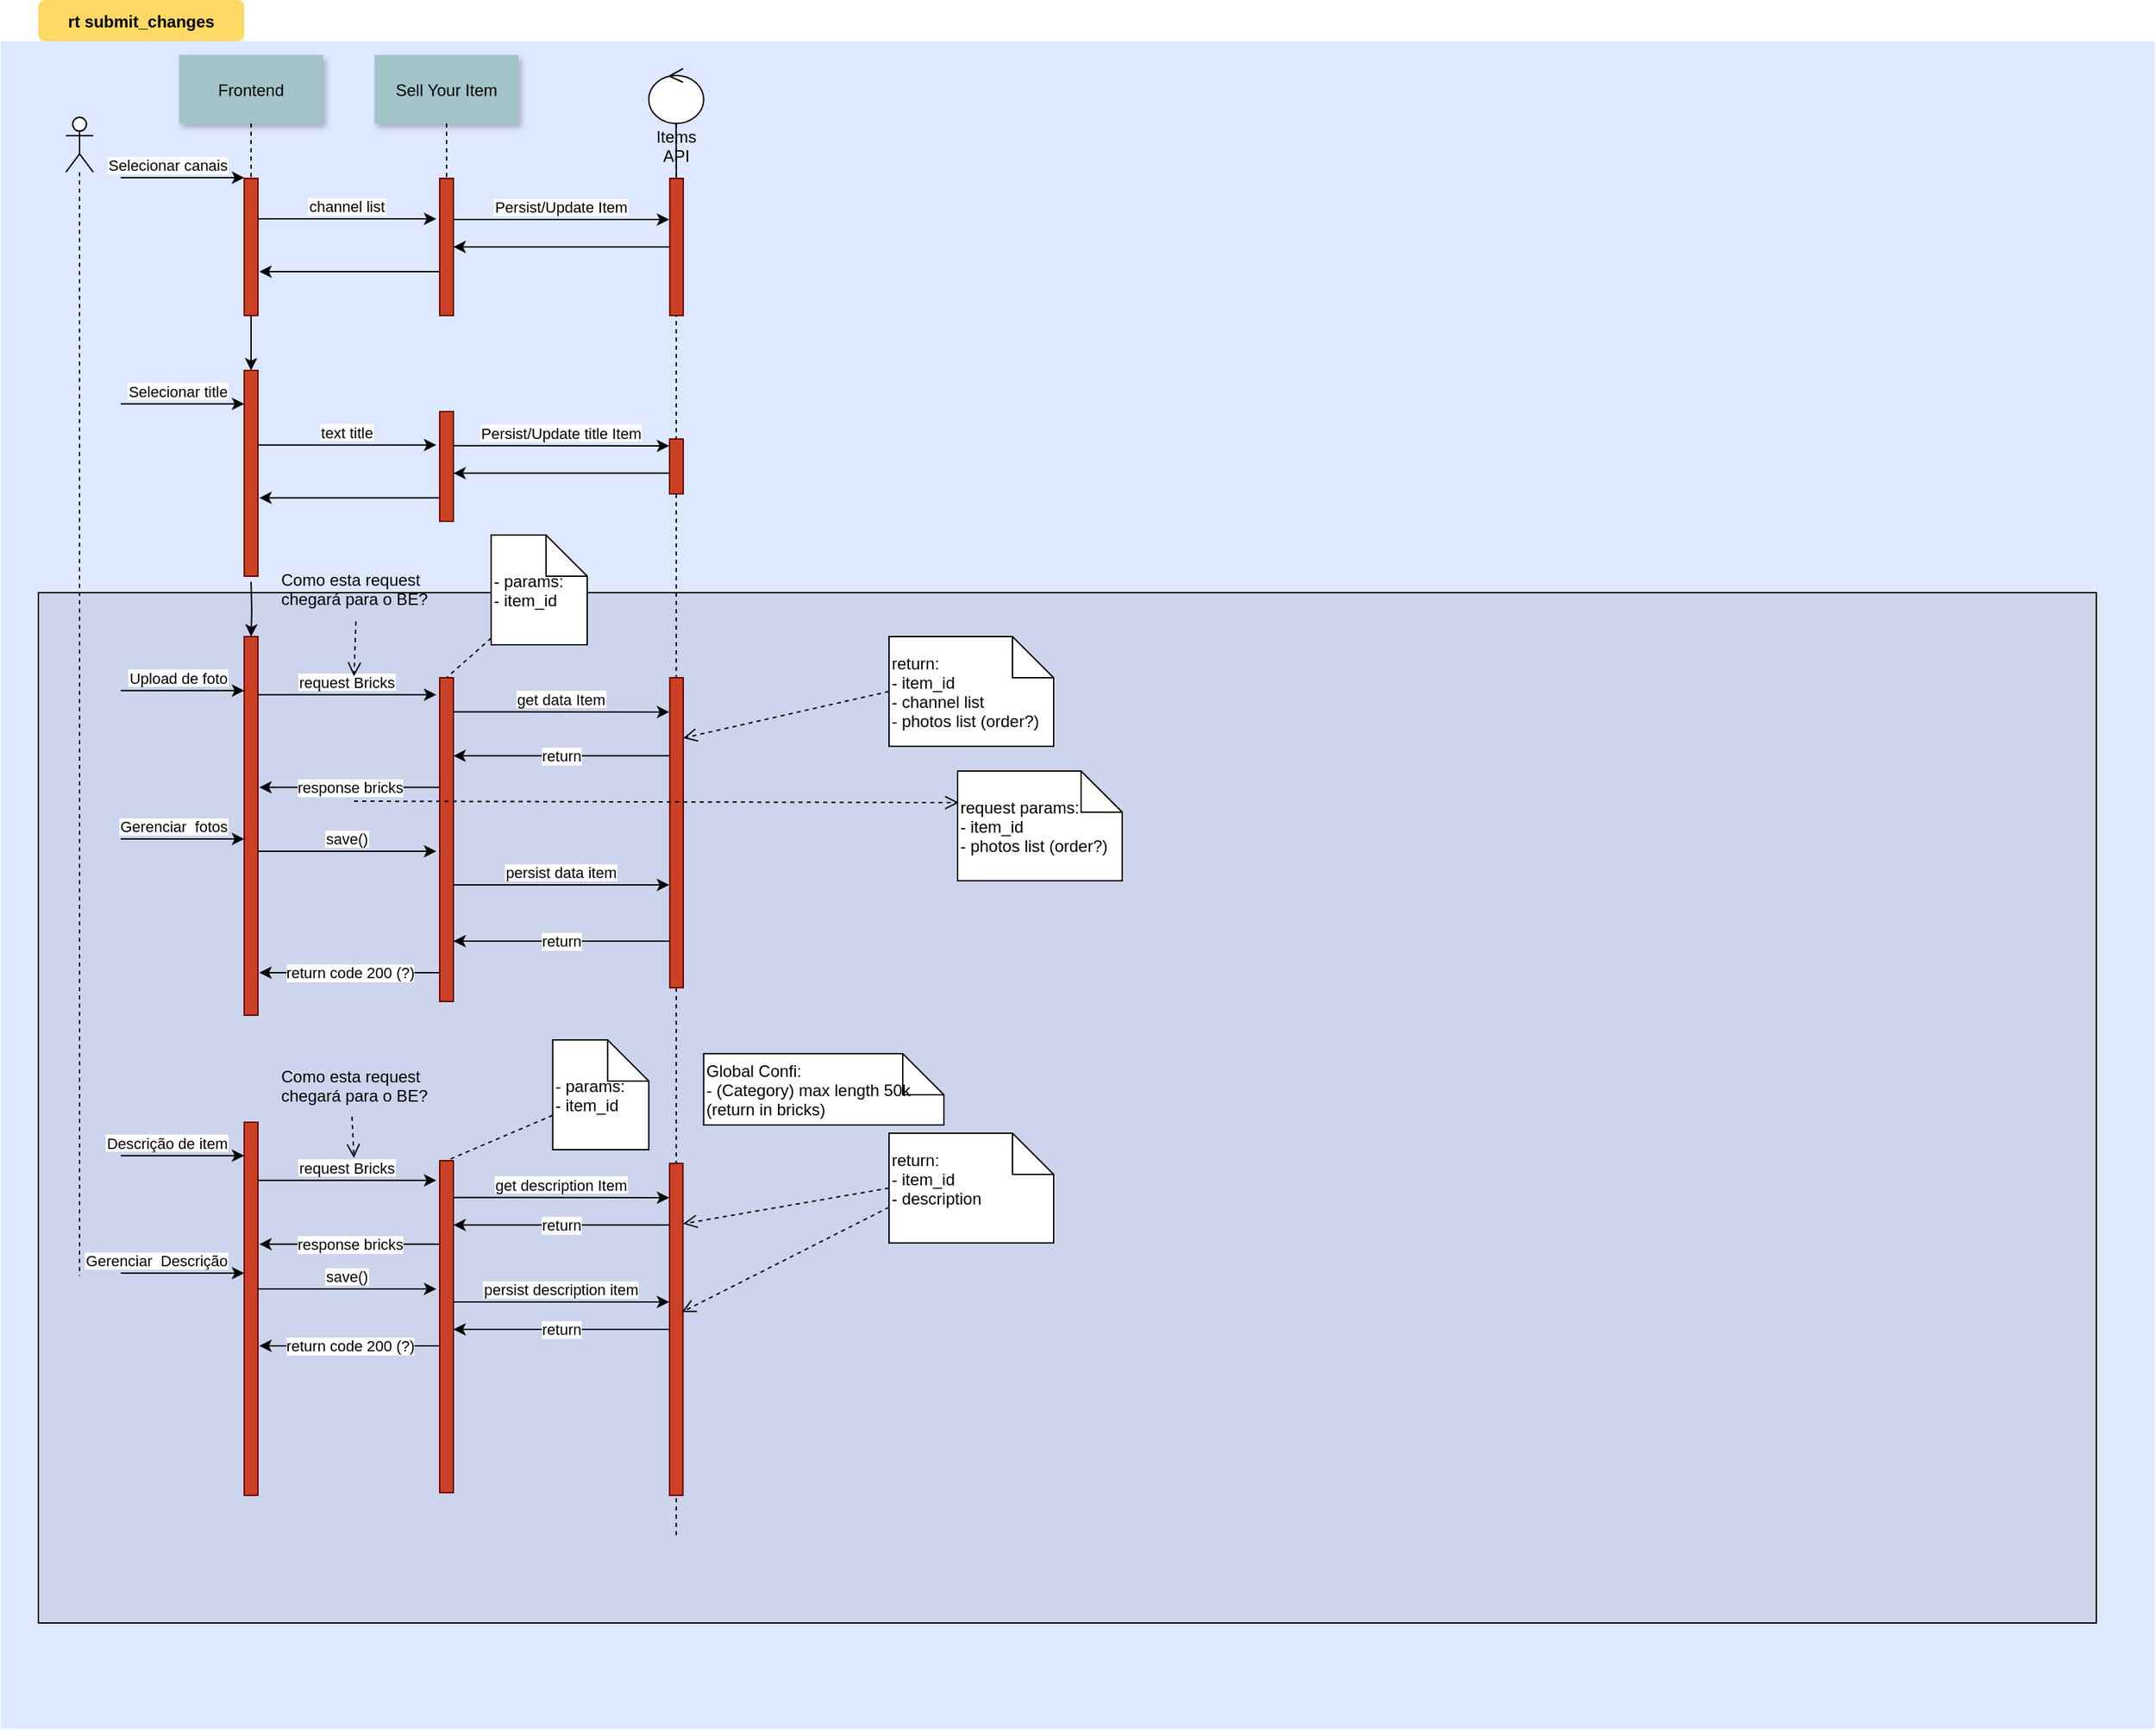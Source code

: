 <mxfile version="20.5.3" type="github">
  <diagram name="Page-1" id="9361dd3d-8414-5efd-6122-117bd74ce7a7">
    <mxGraphModel dx="1042" dy="681" grid="1" gridSize="10" guides="1" tooltips="1" connect="1" arrows="1" fold="1" page="0" pageScale="1.5" pageWidth="826" pageHeight="1169" background="none" math="0" shadow="0">
      <root>
        <mxCell id="0" />
        <mxCell id="1" parent="0" />
        <mxCell id="69" value="" style="fillColor=#DEE8FF;strokeColor=none" parent="1" vertex="1">
          <mxGeometry x="22.5" y="50" width="1570" height="1230" as="geometry" />
        </mxCell>
        <mxCell id="20" value="" style="fillColor=#CCD5EB" parent="1" vertex="1">
          <mxGeometry x="50" y="452" width="1500" height="751" as="geometry" />
        </mxCell>
        <mxCell id="QTGd4cIYFPN5efrZr3Zm-125" style="edgeStyle=orthogonalEdgeStyle;rounded=0;orthogonalLoop=1;jettySize=auto;html=1;" parent="1" source="2" target="QTGd4cIYFPN5efrZr3Zm-100" edge="1">
          <mxGeometry relative="1" as="geometry" />
        </mxCell>
        <mxCell id="2" value="" style="fillColor=#CC4125;strokeColor=#660000" parent="1" vertex="1">
          <mxGeometry x="200" y="150" width="10" height="100" as="geometry" />
        </mxCell>
        <mxCell id="3" value="Selecionar canais" style="edgeStyle=none;verticalLabelPosition=top;verticalAlign=bottom;labelPosition=left;align=right" parent="1" edge="1">
          <mxGeometry width="100" height="100" as="geometry">
            <mxPoint x="110" y="149.5" as="sourcePoint" />
            <mxPoint x="200" y="149.5" as="targetPoint" />
            <mxPoint x="35" as="offset" />
          </mxGeometry>
        </mxCell>
        <mxCell id="4" value="Frontend" style="shadow=1;fillColor=#A2C4C9;strokeColor=none" parent="1" vertex="1">
          <mxGeometry x="152.5" y="60" width="105" height="50" as="geometry" />
        </mxCell>
        <mxCell id="QTGd4cIYFPN5efrZr3Zm-106" style="edgeStyle=orthogonalEdgeStyle;rounded=0;orthogonalLoop=1;jettySize=auto;html=1;entryX=1.1;entryY=0.68;entryDx=0;entryDy=0;exitX=-0.05;exitY=0.68;exitDx=0;exitDy=0;exitPerimeter=0;entryPerimeter=0;" parent="1" source="6" target="2" edge="1">
          <mxGeometry relative="1" as="geometry" />
        </mxCell>
        <mxCell id="6" value="" style="fillColor=#CC4125;strokeColor=#660000" parent="1" vertex="1">
          <mxGeometry x="342.5" y="150" width="10" height="100" as="geometry" />
        </mxCell>
        <mxCell id="7" value="Sell Your Item" style="shadow=1;fillColor=#A2C4C9;strokeColor=none" parent="1" vertex="1">
          <mxGeometry x="295" y="60" width="105" height="50" as="geometry" />
        </mxCell>
        <mxCell id="8" value="" style="edgeStyle=none;endArrow=none;dashed=1" parent="1" source="7" target="6" edge="1">
          <mxGeometry x="272.335" y="165" width="100" height="100" as="geometry">
            <mxPoint x="347.259" y="110" as="sourcePoint" />
            <mxPoint x="347.576" y="165" as="targetPoint" />
          </mxGeometry>
        </mxCell>
        <mxCell id="9" value="channel list" style="edgeStyle=none;verticalLabelPosition=top;verticalAlign=bottom" parent="1" edge="1">
          <mxGeometry x="220" y="92" width="100" height="100" as="geometry">
            <mxPoint x="210" y="179.5" as="sourcePoint" />
            <mxPoint x="340" y="179.5" as="targetPoint" />
          </mxGeometry>
        </mxCell>
        <mxCell id="16" value="" style="edgeStyle=none;endArrow=none" parent="1" target="17" edge="1">
          <mxGeometry x="437.043" y="270" width="100" height="100" as="geometry">
            <mxPoint x="514.807" y="110" as="sourcePoint" />
            <mxPoint x="514.543" y="240.0" as="targetPoint" />
          </mxGeometry>
        </mxCell>
        <mxCell id="QTGd4cIYFPN5efrZr3Zm-90" style="edgeStyle=orthogonalEdgeStyle;rounded=0;orthogonalLoop=1;jettySize=auto;html=1;entryX=1;entryY=0.5;entryDx=0;entryDy=0;" parent="1" source="17" target="6" edge="1">
          <mxGeometry relative="1" as="geometry" />
        </mxCell>
        <mxCell id="19" value="Persist/Update Item" style="edgeStyle=elbowEdgeStyle;elbow=vertical;verticalLabelPosition=top;verticalAlign=bottom" parent="1" edge="1">
          <mxGeometry x="350" y="218" width="100" height="100" as="geometry">
            <mxPoint x="352.5" y="180" as="sourcePoint" />
            <mxPoint x="509.784" y="180" as="targetPoint" />
          </mxGeometry>
        </mxCell>
        <mxCell id="33" value="" style="edgeStyle=elbowEdgeStyle;elbow=horizontal;endArrow=none;dashed=1" parent="1" source="4" target="2" edge="1">
          <mxGeometry x="230.0" y="310" width="100" height="100" as="geometry">
            <mxPoint x="230.0" y="410" as="sourcePoint" />
            <mxPoint x="330" y="310" as="targetPoint" />
          </mxGeometry>
        </mxCell>
        <mxCell id="40" value="- params:&#xa;- item_id" style="shape=note;align=left" parent="1" vertex="1">
          <mxGeometry x="380" y="410" width="70.03" height="80" as="geometry" />
        </mxCell>
        <mxCell id="41" value="" style="edgeStyle=none;endArrow=none;dashed=1;entryX=0.5;entryY=0;entryDx=0;entryDy=0;" parent="1" target="QTGd4cIYFPN5efrZr3Zm-113" edge="1">
          <mxGeometry x="1030" y="184" width="100" height="100" as="geometry">
            <mxPoint x="380" y="485.118" as="sourcePoint" />
            <mxPoint x="1130" y="184" as="targetPoint" />
          </mxGeometry>
        </mxCell>
        <mxCell id="71" value="rt submit_changes" style="rounded=1;fontStyle=1;fillColor=#FFD966;strokeColor=none" parent="1" vertex="1">
          <mxGeometry x="50" y="20" width="150" height="30" as="geometry" />
        </mxCell>
        <mxCell id="QTGd4cIYFPN5efrZr3Zm-89" value="" style="shape=umlLifeline;participant=umlActor;perimeter=lifelinePerimeter;whiteSpace=wrap;html=1;container=1;collapsible=0;recursiveResize=0;verticalAlign=top;spacingTop=36;outlineConnect=0;" parent="1" vertex="1">
          <mxGeometry x="70" y="105.56" width="20" height="844.44" as="geometry" />
        </mxCell>
        <mxCell id="QTGd4cIYFPN5efrZr3Zm-126" style="edgeStyle=orthogonalEdgeStyle;rounded=0;orthogonalLoop=1;jettySize=auto;html=1;entryX=0.5;entryY=0;entryDx=0;entryDy=0;" parent="1" target="QTGd4cIYFPN5efrZr3Zm-112" edge="1">
          <mxGeometry relative="1" as="geometry">
            <mxPoint x="205" y="444" as="sourcePoint" />
          </mxGeometry>
        </mxCell>
        <mxCell id="QTGd4cIYFPN5efrZr3Zm-100" value="" style="fillColor=#CC4125;strokeColor=#660000" parent="1" vertex="1">
          <mxGeometry x="200" y="290" width="10" height="150" as="geometry" />
        </mxCell>
        <mxCell id="QTGd4cIYFPN5efrZr3Zm-101" value="" style="fillColor=#CC4125;strokeColor=#660000" parent="1" vertex="1">
          <mxGeometry x="342.5" y="320" width="10" height="80" as="geometry" />
        </mxCell>
        <mxCell id="QTGd4cIYFPN5efrZr3Zm-107" value="Selecionar title" style="edgeStyle=none;verticalLabelPosition=top;verticalAlign=bottom;labelPosition=left;align=right" parent="1" edge="1">
          <mxGeometry y="164.89" width="100" height="100" as="geometry">
            <mxPoint x="110" y="314.39" as="sourcePoint" />
            <mxPoint x="200" y="314.39" as="targetPoint" />
            <mxPoint x="35" as="offset" />
          </mxGeometry>
        </mxCell>
        <mxCell id="QTGd4cIYFPN5efrZr3Zm-108" style="edgeStyle=orthogonalEdgeStyle;rounded=0;orthogonalLoop=1;jettySize=auto;html=1;entryX=1.1;entryY=0.68;entryDx=0;entryDy=0;exitX=-0.05;exitY=0.68;exitDx=0;exitDy=0;exitPerimeter=0;entryPerimeter=0;" parent="1" edge="1">
          <mxGeometry relative="1" as="geometry">
            <mxPoint x="342" y="382.89" as="sourcePoint" />
            <mxPoint x="211" y="382.89" as="targetPoint" />
          </mxGeometry>
        </mxCell>
        <mxCell id="QTGd4cIYFPN5efrZr3Zm-109" value="text title" style="edgeStyle=none;verticalLabelPosition=top;verticalAlign=bottom" parent="1" edge="1">
          <mxGeometry x="220" y="256.89" width="100" height="100" as="geometry">
            <mxPoint x="210" y="344.39" as="sourcePoint" />
            <mxPoint x="340" y="344.39" as="targetPoint" />
          </mxGeometry>
        </mxCell>
        <mxCell id="QTGd4cIYFPN5efrZr3Zm-110" style="edgeStyle=orthogonalEdgeStyle;rounded=0;orthogonalLoop=1;jettySize=auto;html=1;entryX=1;entryY=0.5;entryDx=0;entryDy=0;" parent="1" edge="1">
          <mxGeometry relative="1" as="geometry">
            <mxPoint x="510" y="364.89" as="sourcePoint" />
            <mxPoint x="352.5" y="364.89" as="targetPoint" />
          </mxGeometry>
        </mxCell>
        <mxCell id="QTGd4cIYFPN5efrZr3Zm-111" value="Persist/Update title Item" style="edgeStyle=elbowEdgeStyle;elbow=vertical;verticalLabelPosition=top;verticalAlign=bottom" parent="1" edge="1">
          <mxGeometry x="350" y="382.89" width="100" height="100" as="geometry">
            <mxPoint x="352.5" y="344.89" as="sourcePoint" />
            <mxPoint x="509.784" y="344.89" as="targetPoint" />
          </mxGeometry>
        </mxCell>
        <mxCell id="QTGd4cIYFPN5efrZr3Zm-112" value="" style="fillColor=#CC4125;strokeColor=#660000" parent="1" vertex="1">
          <mxGeometry x="200" y="484" width="10" height="276" as="geometry" />
        </mxCell>
        <mxCell id="QTGd4cIYFPN5efrZr3Zm-113" value="" style="fillColor=#CC4125;strokeColor=#660000" parent="1" vertex="1">
          <mxGeometry x="342.5" y="514" width="10" height="236" as="geometry" />
        </mxCell>
        <mxCell id="QTGd4cIYFPN5efrZr3Zm-115" value="Upload de foto" style="edgeStyle=none;verticalLabelPosition=top;verticalAlign=bottom;labelPosition=left;align=right" parent="1" edge="1">
          <mxGeometry y="373.89" width="100" height="100" as="geometry">
            <mxPoint x="110" y="523.39" as="sourcePoint" />
            <mxPoint x="200" y="523.39" as="targetPoint" />
            <mxPoint x="35" as="offset" />
          </mxGeometry>
        </mxCell>
        <mxCell id="QTGd4cIYFPN5efrZr3Zm-116" value="response bricks" style="edgeStyle=orthogonalEdgeStyle;rounded=0;orthogonalLoop=1;jettySize=auto;html=1;entryX=1.1;entryY=0.68;entryDx=0;entryDy=0;exitX=-0.05;exitY=0.68;exitDx=0;exitDy=0;exitPerimeter=0;entryPerimeter=0;" parent="1" edge="1">
          <mxGeometry relative="1" as="geometry">
            <mxPoint x="342" y="593.89" as="sourcePoint" />
            <mxPoint x="211" y="593.89" as="targetPoint" />
          </mxGeometry>
        </mxCell>
        <mxCell id="QTGd4cIYFPN5efrZr3Zm-117" value="request Bricks" style="edgeStyle=none;verticalLabelPosition=top;verticalAlign=bottom" parent="1" edge="1">
          <mxGeometry x="220" y="438.89" width="100" height="100" as="geometry">
            <mxPoint x="210" y="526.39" as="sourcePoint" />
            <mxPoint x="340" y="526.39" as="targetPoint" />
          </mxGeometry>
        </mxCell>
        <mxCell id="QTGd4cIYFPN5efrZr3Zm-118" value="return" style="edgeStyle=orthogonalEdgeStyle;rounded=0;orthogonalLoop=1;jettySize=auto;html=1;entryX=1;entryY=0.5;entryDx=0;entryDy=0;" parent="1" edge="1">
          <mxGeometry relative="1" as="geometry">
            <mxPoint x="510" y="570.89" as="sourcePoint" />
            <mxPoint x="352.5" y="570.89" as="targetPoint" />
          </mxGeometry>
        </mxCell>
        <mxCell id="QTGd4cIYFPN5efrZr3Zm-119" value="get data Item" style="edgeStyle=elbowEdgeStyle;elbow=vertical;verticalLabelPosition=top;verticalAlign=bottom" parent="1" edge="1">
          <mxGeometry x="350" y="576.89" width="100" height="100" as="geometry">
            <mxPoint x="352.5" y="538.89" as="sourcePoint" />
            <mxPoint x="509.784" y="538.89" as="targetPoint" />
          </mxGeometry>
        </mxCell>
        <mxCell id="QTGd4cIYFPN5efrZr3Zm-123" value="return:&#xa;- item_id&#xa;- channel list&#xa;- photos list (order?)" style="shape=note;align=left" parent="1" vertex="1">
          <mxGeometry x="670" y="484" width="120" height="80" as="geometry" />
        </mxCell>
        <mxCell id="QTGd4cIYFPN5efrZr3Zm-127" value="&lt;span style=&quot;&quot;&gt;Items API&lt;/span&gt;" style="shape=umlLifeline;participant=umlControl;perimeter=lifelinePerimeter;whiteSpace=wrap;html=1;container=1;collapsible=0;recursiveResize=0;verticalAlign=top;spacingTop=36;outlineConnect=0;" parent="1" vertex="1">
          <mxGeometry x="494.89" y="70" width="40" height="1070" as="geometry" />
        </mxCell>
        <mxCell id="17" value="" style="fillColor=#CC4125;strokeColor=#660000" parent="QTGd4cIYFPN5efrZr3Zm-127" vertex="1">
          <mxGeometry x="15.33" y="80" width="9.78" height="100" as="geometry" />
        </mxCell>
        <mxCell id="QTGd4cIYFPN5efrZr3Zm-102" value="" style="fillColor=#CC4125;strokeColor=#660000" parent="QTGd4cIYFPN5efrZr3Zm-127" vertex="1">
          <mxGeometry x="15.11" y="270" width="10" height="40" as="geometry" />
        </mxCell>
        <mxCell id="QTGd4cIYFPN5efrZr3Zm-114" value="" style="fillColor=#CC4125;strokeColor=#660000" parent="QTGd4cIYFPN5efrZr3Zm-127" vertex="1">
          <mxGeometry x="15.33" y="444" width="9.78" height="226" as="geometry" />
        </mxCell>
        <mxCell id="QTGd4cIYFPN5efrZr3Zm-146" value="" style="fillColor=#CC4125;strokeColor=#660000" parent="QTGd4cIYFPN5efrZr3Zm-127" vertex="1">
          <mxGeometry x="15.11" y="798" width="9.78" height="242" as="geometry" />
        </mxCell>
        <mxCell id="QTGd4cIYFPN5efrZr3Zm-130" value="return code 200 (?)" style="edgeStyle=orthogonalEdgeStyle;rounded=0;orthogonalLoop=1;jettySize=auto;html=1;entryX=1.1;entryY=0.68;entryDx=0;entryDy=0;exitX=-0.05;exitY=0.68;exitDx=0;exitDy=0;exitPerimeter=0;entryPerimeter=0;" parent="1" edge="1">
          <mxGeometry relative="1" as="geometry">
            <mxPoint x="342" y="729.0" as="sourcePoint" />
            <mxPoint x="211" y="729.0" as="targetPoint" />
          </mxGeometry>
        </mxCell>
        <mxCell id="QTGd4cIYFPN5efrZr3Zm-131" value="save()" style="edgeStyle=none;verticalLabelPosition=top;verticalAlign=bottom" parent="1" edge="1">
          <mxGeometry x="220" y="553" width="100" height="100" as="geometry">
            <mxPoint x="210" y="640.5" as="sourcePoint" />
            <mxPoint x="340" y="640.5" as="targetPoint" />
          </mxGeometry>
        </mxCell>
        <mxCell id="QTGd4cIYFPN5efrZr3Zm-132" value="return" style="edgeStyle=orthogonalEdgeStyle;rounded=0;orthogonalLoop=1;jettySize=auto;html=1;entryX=1;entryY=0.5;entryDx=0;entryDy=0;" parent="1" edge="1">
          <mxGeometry relative="1" as="geometry">
            <mxPoint x="510" y="706.0" as="sourcePoint" />
            <mxPoint x="352.5" y="706.0" as="targetPoint" />
          </mxGeometry>
        </mxCell>
        <mxCell id="QTGd4cIYFPN5efrZr3Zm-133" value="persist data item" style="edgeStyle=elbowEdgeStyle;elbow=vertical;verticalLabelPosition=top;verticalAlign=bottom" parent="1" edge="1">
          <mxGeometry x="350" y="703" width="100" height="100" as="geometry">
            <mxPoint x="352.5" y="665.0" as="sourcePoint" />
            <mxPoint x="509.784" y="665.0" as="targetPoint" />
          </mxGeometry>
        </mxCell>
        <mxCell id="QTGd4cIYFPN5efrZr3Zm-134" value="Gerenciar  fotos" style="edgeStyle=none;verticalLabelPosition=top;verticalAlign=bottom;labelPosition=left;align=right" parent="1" edge="1">
          <mxGeometry y="482" width="100" height="100" as="geometry">
            <mxPoint x="110" y="631.5" as="sourcePoint" />
            <mxPoint x="200" y="631.5" as="targetPoint" />
            <mxPoint x="35" as="offset" />
          </mxGeometry>
        </mxCell>
        <mxCell id="QTGd4cIYFPN5efrZr3Zm-135" value="request params:&#xa;- item_id&#xa;- photos list (order?)" style="shape=note;align=left" parent="1" vertex="1">
          <mxGeometry x="720" y="582" width="120" height="80" as="geometry" />
        </mxCell>
        <mxCell id="QTGd4cIYFPN5efrZr3Zm-136" value="" style="html=1;verticalAlign=bottom;endArrow=open;dashed=1;endSize=8;rounded=0;entryX=0.008;entryY=0.288;entryDx=0;entryDy=0;entryPerimeter=0;" parent="1" target="QTGd4cIYFPN5efrZr3Zm-135" edge="1">
          <mxGeometry x="-0.167" y="-27" relative="1" as="geometry">
            <mxPoint x="280" y="604" as="sourcePoint" />
            <mxPoint x="790" y="494" as="targetPoint" />
            <mxPoint as="offset" />
          </mxGeometry>
        </mxCell>
        <mxCell id="QTGd4cIYFPN5efrZr3Zm-137" value="" style="html=1;verticalAlign=bottom;endArrow=open;dashed=1;endSize=8;rounded=0;exitX=0;exitY=0.5;exitDx=0;exitDy=0;exitPerimeter=0;" parent="1" source="QTGd4cIYFPN5efrZr3Zm-123" edge="1">
          <mxGeometry relative="1" as="geometry">
            <mxPoint x="650" y="518" as="sourcePoint" />
            <mxPoint x="520" y="558" as="targetPoint" />
          </mxGeometry>
        </mxCell>
        <mxCell id="QTGd4cIYFPN5efrZr3Zm-138" value="" style="edgeStyle=none;endArrow=none;dashed=1;entryX=0.5;entryY=0;entryDx=0;entryDy=0;" parent="1" source="QTGd4cIYFPN5efrZr3Zm-152" target="QTGd4cIYFPN5efrZr3Zm-140" edge="1">
          <mxGeometry x="1030" y="538" width="100" height="100" as="geometry">
            <mxPoint x="380" y="839.118" as="sourcePoint" />
            <mxPoint x="1130" y="538" as="targetPoint" />
          </mxGeometry>
        </mxCell>
        <mxCell id="QTGd4cIYFPN5efrZr3Zm-139" value="" style="fillColor=#CC4125;strokeColor=#660000" parent="1" vertex="1">
          <mxGeometry x="200" y="838" width="10" height="272" as="geometry" />
        </mxCell>
        <mxCell id="QTGd4cIYFPN5efrZr3Zm-140" value="" style="fillColor=#CC4125;strokeColor=#660000" parent="1" vertex="1">
          <mxGeometry x="342.5" y="866" width="10" height="242" as="geometry" />
        </mxCell>
        <mxCell id="QTGd4cIYFPN5efrZr3Zm-141" value="Descrição de item" style="edgeStyle=none;verticalLabelPosition=top;verticalAlign=bottom;labelPosition=left;align=right" parent="1" edge="1">
          <mxGeometry y="712.89" width="100" height="100" as="geometry">
            <mxPoint x="110" y="862.39" as="sourcePoint" />
            <mxPoint x="200" y="862.39" as="targetPoint" />
            <mxPoint x="35" as="offset" />
          </mxGeometry>
        </mxCell>
        <mxCell id="QTGd4cIYFPN5efrZr3Zm-142" value="response bricks" style="edgeStyle=orthogonalEdgeStyle;rounded=0;orthogonalLoop=1;jettySize=auto;html=1;entryX=1.1;entryY=0.68;entryDx=0;entryDy=0;exitX=-0.05;exitY=0.68;exitDx=0;exitDy=0;exitPerimeter=0;entryPerimeter=0;" parent="1" edge="1">
          <mxGeometry relative="1" as="geometry">
            <mxPoint x="342" y="926.89" as="sourcePoint" />
            <mxPoint x="211" y="926.89" as="targetPoint" />
          </mxGeometry>
        </mxCell>
        <mxCell id="QTGd4cIYFPN5efrZr3Zm-143" value="request Bricks" style="edgeStyle=none;verticalLabelPosition=top;verticalAlign=bottom" parent="1" edge="1">
          <mxGeometry x="220" y="792.89" width="100" height="100" as="geometry">
            <mxPoint x="210" y="880.39" as="sourcePoint" />
            <mxPoint x="340" y="880.39" as="targetPoint" />
          </mxGeometry>
        </mxCell>
        <mxCell id="QTGd4cIYFPN5efrZr3Zm-144" value="return" style="edgeStyle=orthogonalEdgeStyle;rounded=0;orthogonalLoop=1;jettySize=auto;html=1;entryX=1;entryY=0.5;entryDx=0;entryDy=0;" parent="1" edge="1">
          <mxGeometry relative="1" as="geometry">
            <mxPoint x="510" y="912.89" as="sourcePoint" />
            <mxPoint x="352.5" y="912.89" as="targetPoint" />
          </mxGeometry>
        </mxCell>
        <mxCell id="QTGd4cIYFPN5efrZr3Zm-145" value="get description Item" style="edgeStyle=elbowEdgeStyle;elbow=vertical;verticalLabelPosition=top;verticalAlign=bottom" parent="1" edge="1">
          <mxGeometry x="350" y="930.89" width="100" height="100" as="geometry">
            <mxPoint x="352.5" y="892.89" as="sourcePoint" />
            <mxPoint x="509.784" y="892.89" as="targetPoint" />
          </mxGeometry>
        </mxCell>
        <mxCell id="QTGd4cIYFPN5efrZr3Zm-147" value="return code 200 (?)" style="edgeStyle=orthogonalEdgeStyle;rounded=0;orthogonalLoop=1;jettySize=auto;html=1;entryX=1.1;entryY=0.68;entryDx=0;entryDy=0;exitX=-0.05;exitY=0.68;exitDx=0;exitDy=0;exitPerimeter=0;entryPerimeter=0;" parent="1" edge="1">
          <mxGeometry relative="1" as="geometry">
            <mxPoint x="342" y="1001" as="sourcePoint" />
            <mxPoint x="211" y="1001" as="targetPoint" />
          </mxGeometry>
        </mxCell>
        <mxCell id="QTGd4cIYFPN5efrZr3Zm-148" value="save()" style="edgeStyle=none;verticalLabelPosition=top;verticalAlign=bottom" parent="1" edge="1">
          <mxGeometry x="220" y="872" width="100" height="100" as="geometry">
            <mxPoint x="210" y="959.5" as="sourcePoint" />
            <mxPoint x="340" y="959.5" as="targetPoint" />
          </mxGeometry>
        </mxCell>
        <mxCell id="QTGd4cIYFPN5efrZr3Zm-149" value="return" style="edgeStyle=orthogonalEdgeStyle;rounded=0;orthogonalLoop=1;jettySize=auto;html=1;entryX=1;entryY=0.5;entryDx=0;entryDy=0;" parent="1" edge="1">
          <mxGeometry relative="1" as="geometry">
            <mxPoint x="510" y="989" as="sourcePoint" />
            <mxPoint x="352.5" y="989" as="targetPoint" />
          </mxGeometry>
        </mxCell>
        <mxCell id="QTGd4cIYFPN5efrZr3Zm-150" value="persist description item" style="edgeStyle=elbowEdgeStyle;elbow=vertical;verticalLabelPosition=top;verticalAlign=bottom" parent="1" edge="1">
          <mxGeometry x="350" y="1007" width="100" height="100" as="geometry">
            <mxPoint x="352.5" y="969" as="sourcePoint" />
            <mxPoint x="509.784" y="969" as="targetPoint" />
          </mxGeometry>
        </mxCell>
        <mxCell id="QTGd4cIYFPN5efrZr3Zm-151" value="Gerenciar  Descrição" style="edgeStyle=none;verticalLabelPosition=top;verticalAlign=bottom;labelPosition=left;align=right" parent="1" edge="1">
          <mxGeometry y="798.5" width="100" height="100" as="geometry">
            <mxPoint x="110" y="948" as="sourcePoint" />
            <mxPoint x="200" y="948" as="targetPoint" />
            <mxPoint x="35" as="offset" />
          </mxGeometry>
        </mxCell>
        <mxCell id="QTGd4cIYFPN5efrZr3Zm-152" value="- params:&#xa;- item_id" style="shape=note;align=left" parent="1" vertex="1">
          <mxGeometry x="424.86" y="778" width="70.03" height="80" as="geometry" />
        </mxCell>
        <mxCell id="QTGd4cIYFPN5efrZr3Zm-153" value="return:&#xa;- item_id&#xa;- description&#xa;" style="shape=note;align=left" parent="1" vertex="1">
          <mxGeometry x="670" y="846" width="120" height="80" as="geometry" />
        </mxCell>
        <mxCell id="QTGd4cIYFPN5efrZr3Zm-154" value="" style="html=1;verticalAlign=bottom;endArrow=open;dashed=1;endSize=8;rounded=0;exitX=0;exitY=0.5;exitDx=0;exitDy=0;exitPerimeter=0;" parent="1" source="QTGd4cIYFPN5efrZr3Zm-153" edge="1">
          <mxGeometry relative="1" as="geometry">
            <mxPoint x="650" y="872" as="sourcePoint" />
            <mxPoint x="520" y="912" as="targetPoint" />
          </mxGeometry>
        </mxCell>
        <mxCell id="QTGd4cIYFPN5efrZr3Zm-157" value="" style="html=1;verticalAlign=bottom;endArrow=open;dashed=1;endSize=8;rounded=0;exitX=0.857;exitY=1;exitDx=0;exitDy=0;exitPerimeter=0;" parent="1" edge="1">
          <mxGeometry relative="1" as="geometry">
            <mxPoint x="278.56" y="834" as="sourcePoint" />
            <mxPoint x="280" y="864" as="targetPoint" />
          </mxGeometry>
        </mxCell>
        <mxCell id="QTGd4cIYFPN5efrZr3Zm-158" value="Como esta request&#xa;chegará para o BE?" style="text;strokeColor=none;fillColor=none;spacing=4;spacingTop=7;overflow=hidden;rounded=0;strokeWidth=1;whiteSpace=wrap;" parent="1" vertex="1">
          <mxGeometry x="222.5" y="782" width="120" height="60" as="geometry" />
        </mxCell>
        <mxCell id="QTGd4cIYFPN5efrZr3Zm-159" value="Como esta request&#xa;chegará para o BE?" style="text;strokeColor=none;fillColor=none;spacing=4;spacingTop=7;overflow=hidden;rounded=0;strokeWidth=1;whiteSpace=wrap;" parent="1" vertex="1">
          <mxGeometry x="222.5" y="420" width="120" height="60" as="geometry" />
        </mxCell>
        <mxCell id="QTGd4cIYFPN5efrZr3Zm-162" value="" style="html=1;verticalAlign=bottom;endArrow=open;dashed=1;endSize=8;rounded=0;" parent="1" edge="1">
          <mxGeometry relative="1" as="geometry">
            <mxPoint x="281.429" y="473" as="sourcePoint" />
            <mxPoint x="280" y="513" as="targetPoint" />
          </mxGeometry>
        </mxCell>
        <mxCell id="6UAf0vQfaIuQu-3SM88w-71" value="" style="html=1;verticalAlign=bottom;endArrow=open;dashed=1;endSize=8;rounded=0;exitX=0;exitY=0.5;exitDx=0;exitDy=0;exitPerimeter=0;entryX=0.92;entryY=0.448;entryDx=0;entryDy=0;entryPerimeter=0;" edge="1" parent="1" target="QTGd4cIYFPN5efrZr3Zm-146">
          <mxGeometry relative="1" as="geometry">
            <mxPoint x="670" y="900" as="sourcePoint" />
            <mxPoint x="520" y="934" as="targetPoint" />
          </mxGeometry>
        </mxCell>
        <mxCell id="6UAf0vQfaIuQu-3SM88w-72" value="Global Confi:&#xa;- (Category) max length 50k&#xa;(return in bricks)" style="shape=note;align=left" vertex="1" parent="1">
          <mxGeometry x="534.89" y="788" width="175.11" height="52" as="geometry" />
        </mxCell>
      </root>
    </mxGraphModel>
  </diagram>
</mxfile>
